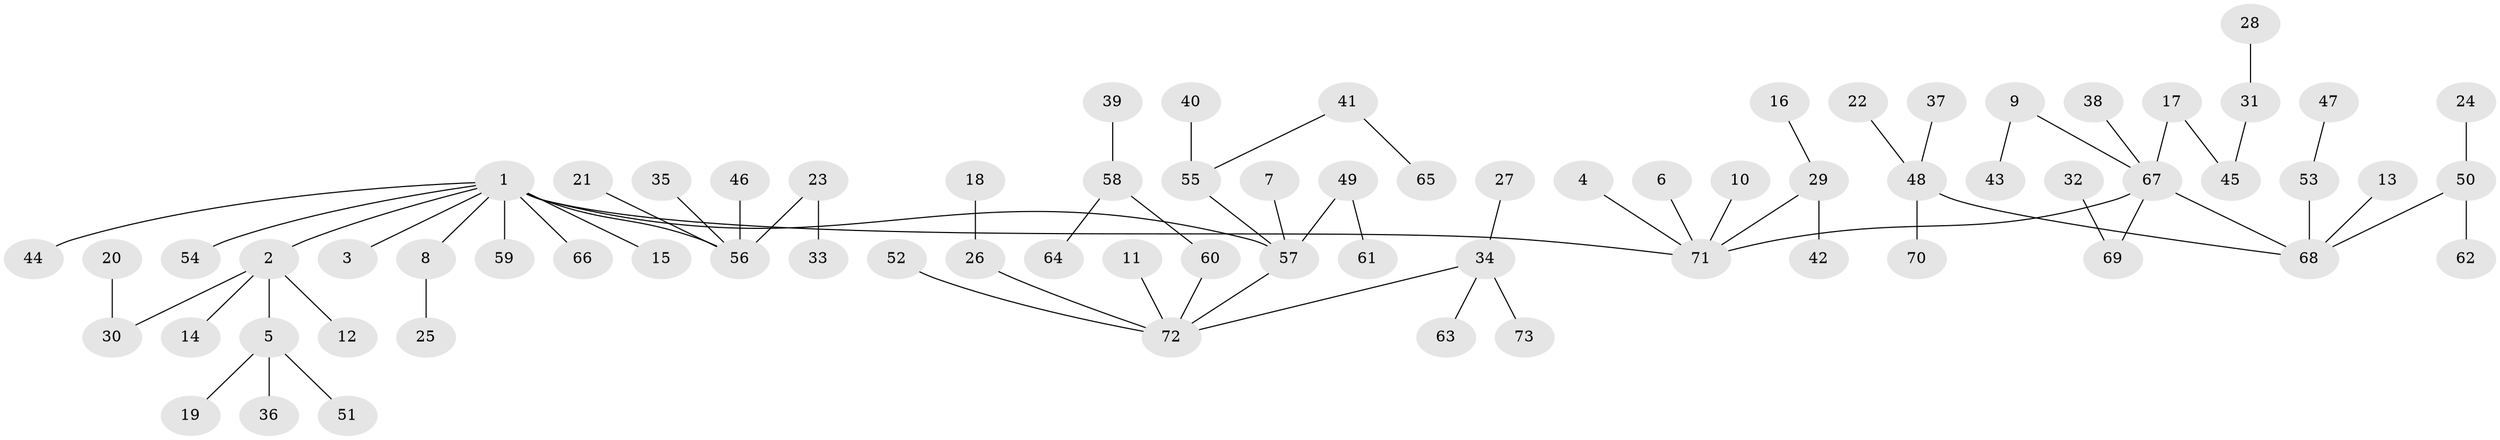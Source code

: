 // original degree distribution, {4: 0.0684931506849315, 8: 0.00684931506849315, 5: 0.03424657534246575, 3: 0.1095890410958904, 6: 0.02054794520547945, 2: 0.2328767123287671, 1: 0.5205479452054794, 7: 0.00684931506849315}
// Generated by graph-tools (version 1.1) at 2025/26/03/09/25 03:26:32]
// undirected, 73 vertices, 72 edges
graph export_dot {
graph [start="1"]
  node [color=gray90,style=filled];
  1;
  2;
  3;
  4;
  5;
  6;
  7;
  8;
  9;
  10;
  11;
  12;
  13;
  14;
  15;
  16;
  17;
  18;
  19;
  20;
  21;
  22;
  23;
  24;
  25;
  26;
  27;
  28;
  29;
  30;
  31;
  32;
  33;
  34;
  35;
  36;
  37;
  38;
  39;
  40;
  41;
  42;
  43;
  44;
  45;
  46;
  47;
  48;
  49;
  50;
  51;
  52;
  53;
  54;
  55;
  56;
  57;
  58;
  59;
  60;
  61;
  62;
  63;
  64;
  65;
  66;
  67;
  68;
  69;
  70;
  71;
  72;
  73;
  1 -- 2 [weight=1.0];
  1 -- 3 [weight=1.0];
  1 -- 8 [weight=1.0];
  1 -- 15 [weight=1.0];
  1 -- 44 [weight=1.0];
  1 -- 54 [weight=1.0];
  1 -- 56 [weight=1.0];
  1 -- 57 [weight=1.0];
  1 -- 59 [weight=1.0];
  1 -- 66 [weight=1.0];
  1 -- 71 [weight=1.0];
  2 -- 5 [weight=1.0];
  2 -- 12 [weight=1.0];
  2 -- 14 [weight=1.0];
  2 -- 30 [weight=1.0];
  4 -- 71 [weight=1.0];
  5 -- 19 [weight=1.0];
  5 -- 36 [weight=1.0];
  5 -- 51 [weight=1.0];
  6 -- 71 [weight=1.0];
  7 -- 57 [weight=1.0];
  8 -- 25 [weight=1.0];
  9 -- 43 [weight=1.0];
  9 -- 67 [weight=1.0];
  10 -- 71 [weight=1.0];
  11 -- 72 [weight=1.0];
  13 -- 68 [weight=1.0];
  16 -- 29 [weight=1.0];
  17 -- 45 [weight=1.0];
  17 -- 67 [weight=1.0];
  18 -- 26 [weight=1.0];
  20 -- 30 [weight=1.0];
  21 -- 56 [weight=1.0];
  22 -- 48 [weight=1.0];
  23 -- 33 [weight=1.0];
  23 -- 56 [weight=1.0];
  24 -- 50 [weight=1.0];
  26 -- 72 [weight=1.0];
  27 -- 34 [weight=1.0];
  28 -- 31 [weight=1.0];
  29 -- 42 [weight=1.0];
  29 -- 71 [weight=1.0];
  31 -- 45 [weight=1.0];
  32 -- 69 [weight=1.0];
  34 -- 63 [weight=1.0];
  34 -- 72 [weight=1.0];
  34 -- 73 [weight=1.0];
  35 -- 56 [weight=1.0];
  37 -- 48 [weight=1.0];
  38 -- 67 [weight=1.0];
  39 -- 58 [weight=1.0];
  40 -- 55 [weight=1.0];
  41 -- 55 [weight=1.0];
  41 -- 65 [weight=1.0];
  46 -- 56 [weight=1.0];
  47 -- 53 [weight=1.0];
  48 -- 68 [weight=1.0];
  48 -- 70 [weight=1.0];
  49 -- 57 [weight=1.0];
  49 -- 61 [weight=1.0];
  50 -- 62 [weight=1.0];
  50 -- 68 [weight=1.0];
  52 -- 72 [weight=1.0];
  53 -- 68 [weight=1.0];
  55 -- 57 [weight=1.0];
  57 -- 72 [weight=1.0];
  58 -- 60 [weight=1.0];
  58 -- 64 [weight=1.0];
  60 -- 72 [weight=1.0];
  67 -- 68 [weight=1.0];
  67 -- 69 [weight=1.0];
  67 -- 71 [weight=1.0];
}
